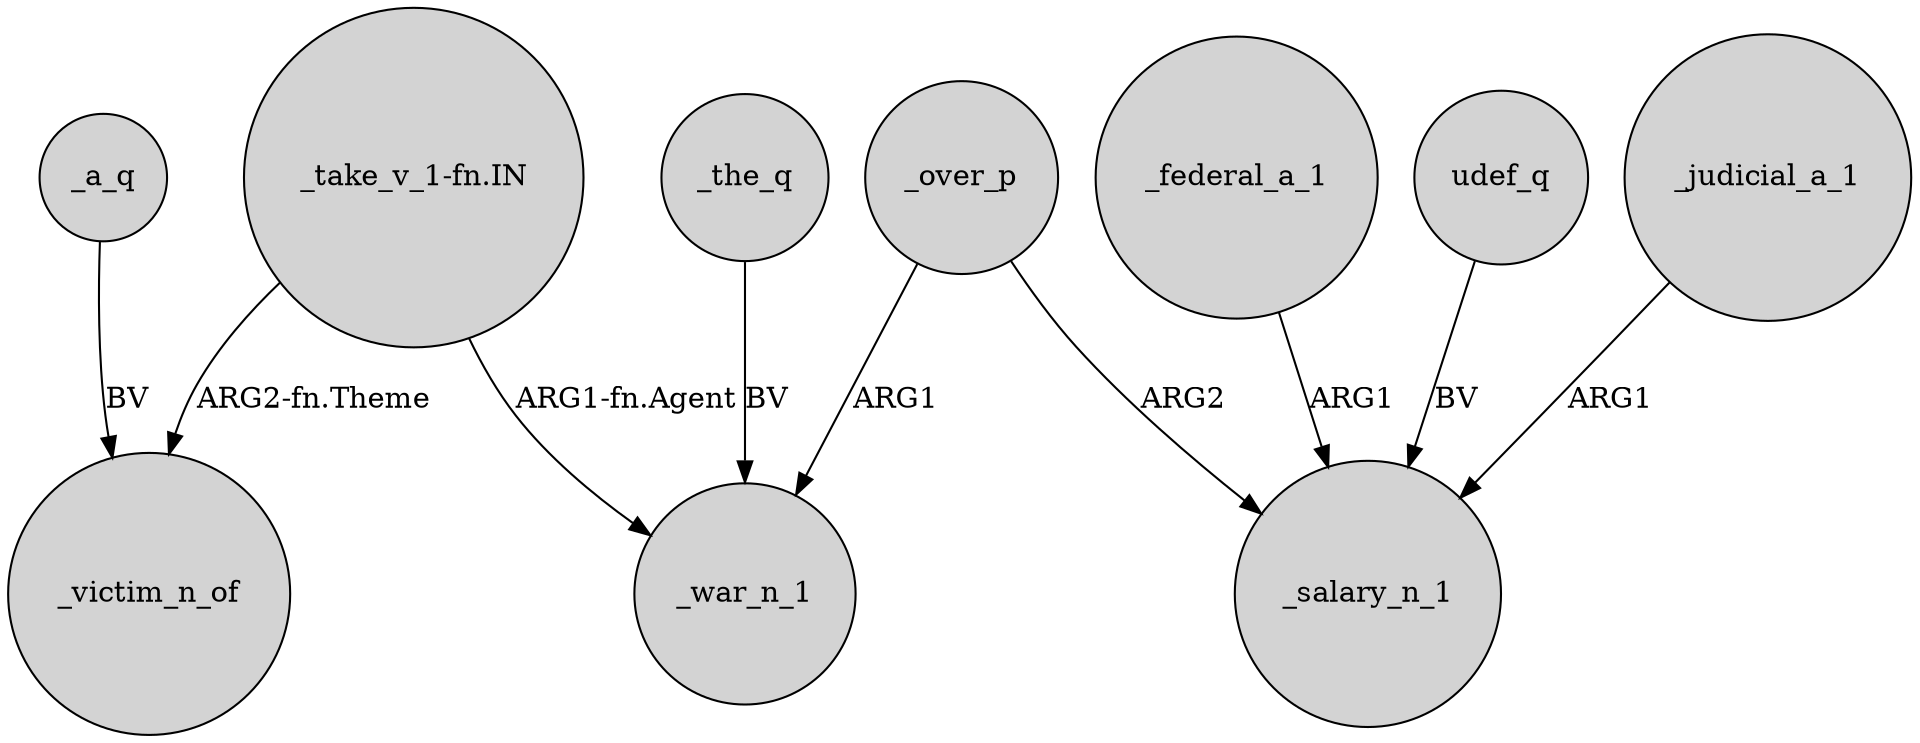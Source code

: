digraph {
	node [shape=circle style=filled]
	_a_q -> _victim_n_of [label=BV]
	_the_q -> _war_n_1 [label=BV]
	_over_p -> _war_n_1 [label=ARG1]
	_federal_a_1 -> _salary_n_1 [label=ARG1]
	udef_q -> _salary_n_1 [label=BV]
	_judicial_a_1 -> _salary_n_1 [label=ARG1]
	"_take_v_1-fn.IN" -> _war_n_1 [label="ARG1-fn.Agent"]
	_over_p -> _salary_n_1 [label=ARG2]
	"_take_v_1-fn.IN" -> _victim_n_of [label="ARG2-fn.Theme"]
}
